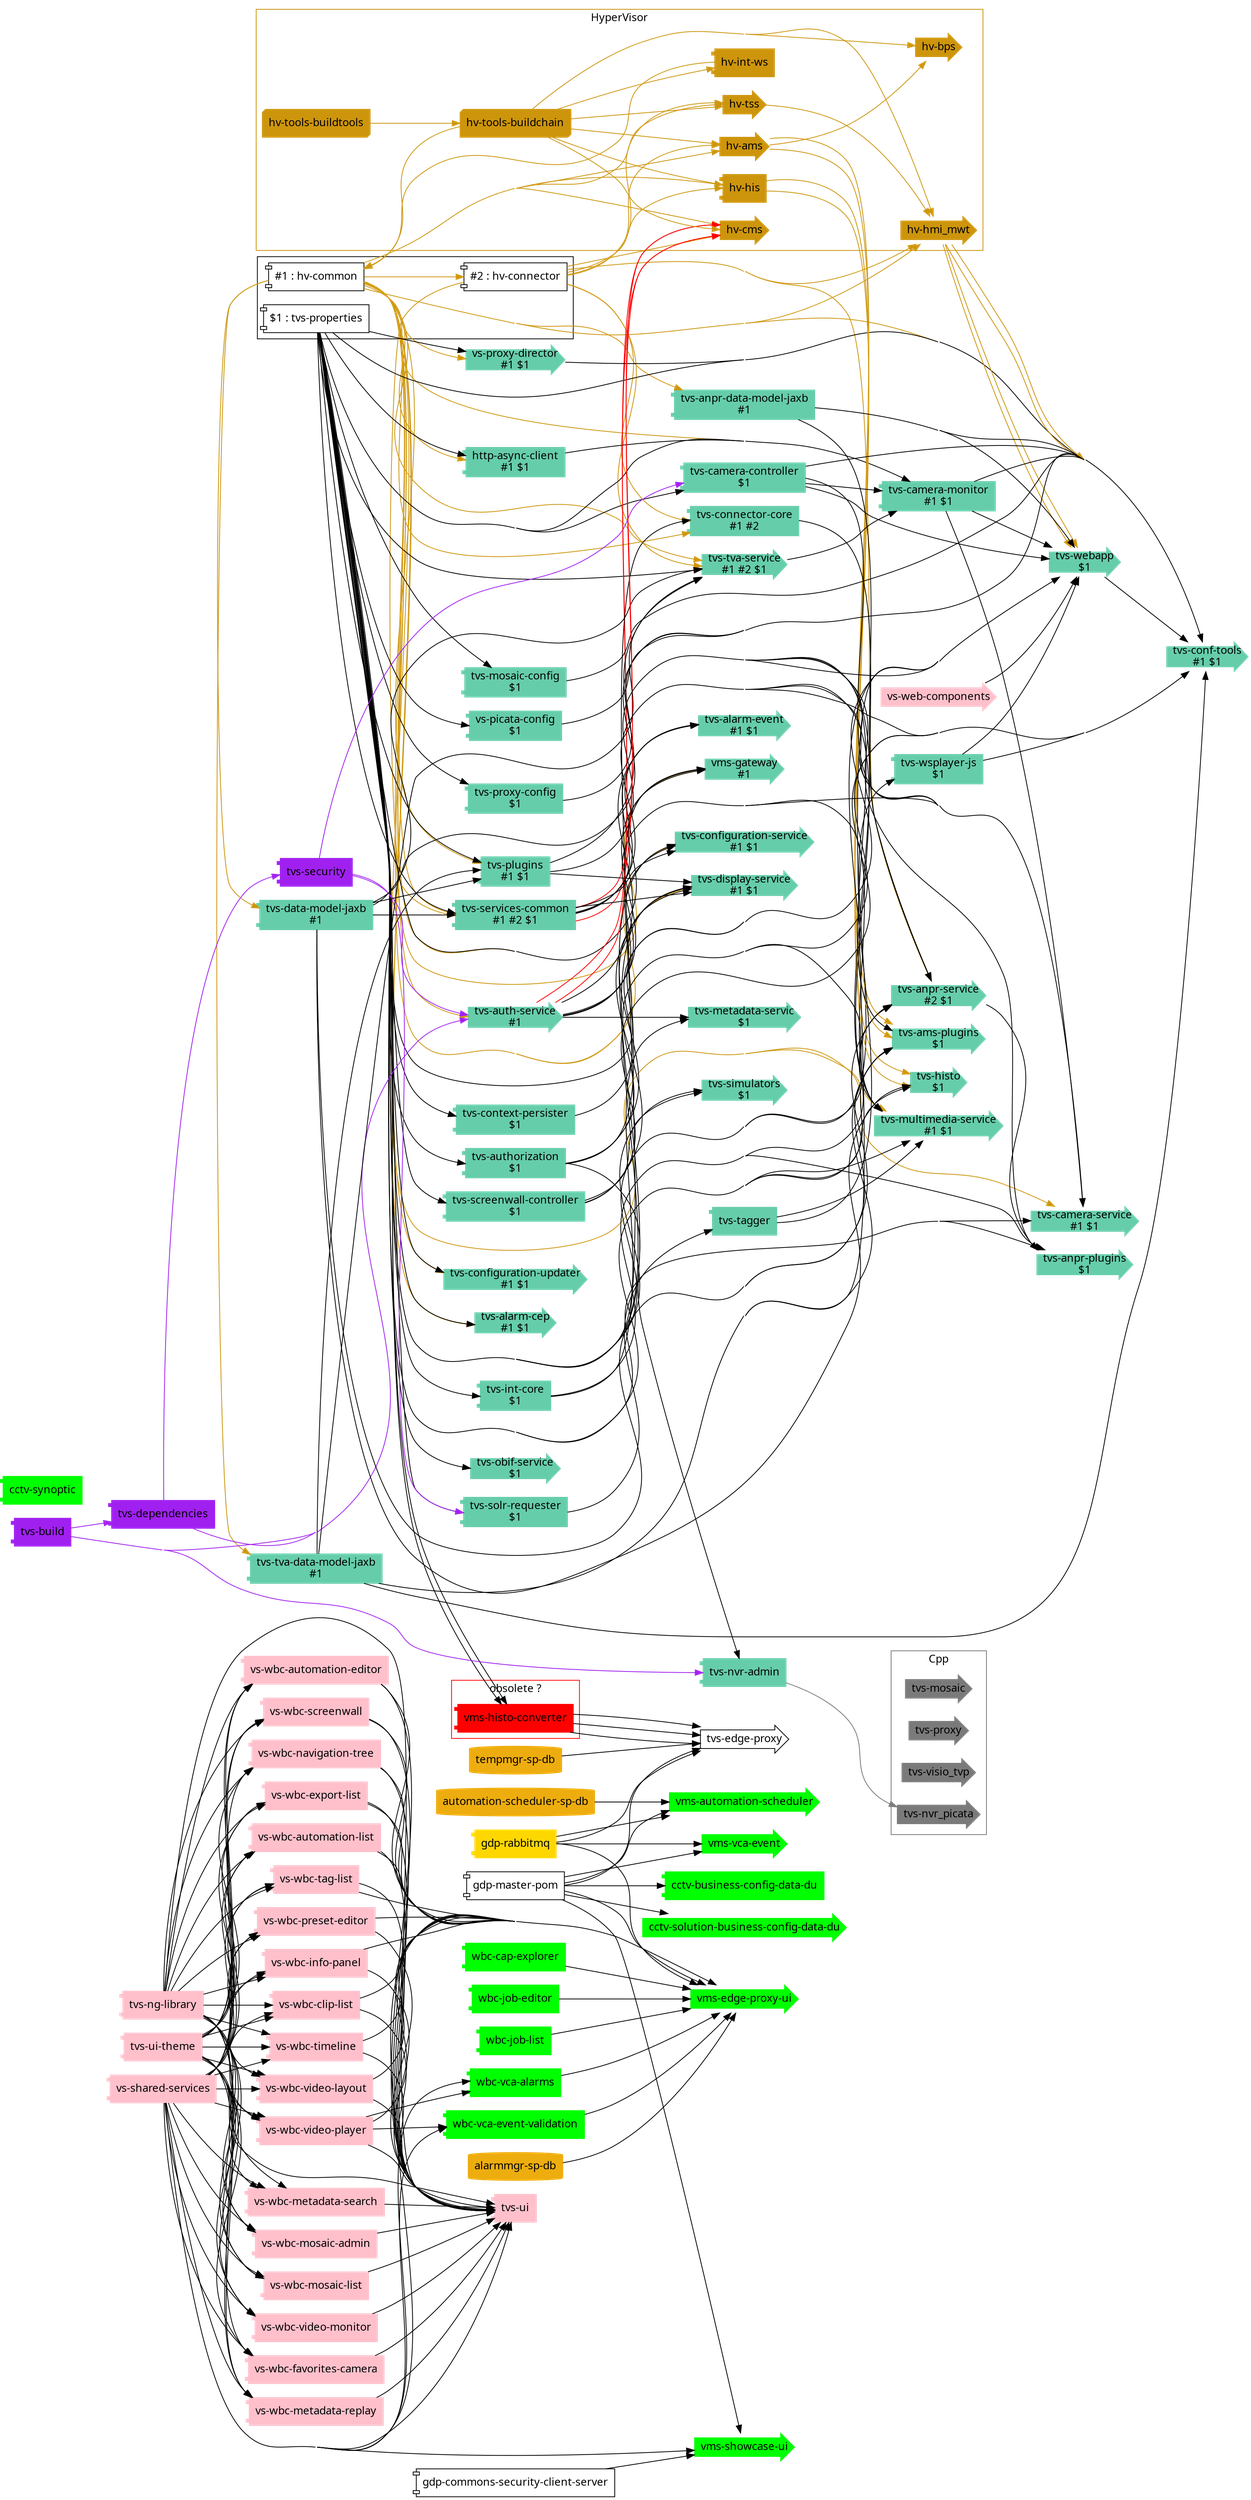 
digraph G {
  graph [fontname = "Handlee"];
  node [fontname = "Handlee",shape=component];
  edge [fontname = "Handlee"];
  rankdir=LR;
  overlap=false;
  bgcolor=transparent;
  concentrate=true;
  forcelabels=true;


	subgraph cluster_legende {
		"hv-common" [label="#1 : hv-common"];
		"hv-connector" [label="#2 : hv-connector"];	
		"tvs-properties" [label="$1 : tvs-properties"];	
	}	
    
    
#TVS
	subgraph hypervisor {
		color=darkgoldenrod3;
		label="HyperVisor";
		node [style=filled,color=darkgoldenrod3]
		"hv-his";
		"hv-ams";
		"hv-cms";
		"hv-hmi_mwt";
	}

	subgraph vHvOut {
		color=purple
		label="Décommissionnement HV";
		node [style=filled,color=purple]
		"tvs-security";
		"tvs-build";
		"tvs-dependencies";
	}

	subgraph cluster_cpp {
		color=gray48
		label="Cpp";
		node [style=filled,color=gray48]
		"tvs-mosaic";
		"tvs-proxy";
		"tvs-visio_tvp";
		"tvs-nvr_picata";
	}
	
	subgraph tvs {
	    color=aquamarine3
	    node [style=filled,color=aquamarine3]
		"http-async-client" [label="http-async-client\n#1 $1"]
		"tvs-alarm-cep" [label="tvs-alarm-cep\n#1 $1"]
		"tvs-alarm-event" [label="tvs-alarm-event\n#1 $1"]
		"tvs-ams-plugins" [label="tvs-ams-plugins\n$1"]
		"tvs-anpr-data-model-jaxb" [label="tvs-anpr-data-model-jaxb\n#1"]
		"tvs-anpr-plugins" [label="tvs-anpr-plugins\n$1"]
		"tvs-anpr-service"[label="tvs-anpr-service\n#2 $1"]
		"tvs-authorization" [label="tvs-authorization\n$1"]
		"tvs-auth-service" [label="tvs-auth-service\n#1"]
		"tvs-camera-controller"[label="tvs-camera-controller\n$1"]
		"tvs-camera-monitor" [label="tvs-camera-monitor\n#1 $1"]
		"tvs-camera-service" [label="tvs-camera-service\n#1 $1"]
		"tvs-configuration-service" [label="tvs-configuration-service\n#1 $1"]
		"tvs-configuration-updater" [label="tvs-configuration-updater\n#1 $1"]
		"tvs-conf-tools" [label="tvs-conf-tools\n#1 $1"]
		"tvs-connector-core" [label="tvs-connector-core\n#1 #2"]
		"tvs-context-persister" [label="tvs-context-persister\n$1"]
		"tvs-data-model-jaxb" [label="tvs-data-model-jaxb\n#1"]
		"tvs-display-service" [label="tvs-display-service\n#1 $1"]
		"tvs-histo" [label="tvs-histo\n$1"]
		"tvs-int-core" [label="tvs-int-core\n$1"]
		"tvs-metadata-service" [label="tvs-metadata-servic\n$1"]
		"tvs-mosaic-config" [label="tvs-mosaic-config\n$1"]
		"tvs-multimedia-service" [label="tvs-multimedia-service\n#1 $1"]
		"tvs-nvr-admin"
		"tvs-obif-service" [label="tvs-obif-service\n$1"]
		"tvs-picata-config" [label="vs-picata-config\n$1"]
		"tvs-plugins" [label="tvs-plugins\n#1 $1"]
		"tvs-properties"
		"tvs-proxy-config" [label="tvs-proxy-config\n$1"]
		"tvs-proxy-director" [label="vs-proxy-director\n#1 $1"]
		"tvs-screenwall-controller" [label="tvs-screenwall-controller\n$1"]
		"tvs-services-common" [label="tvs-services-common\n#1 #2 $1"]
		"tvs-simulators" [label="tvs-simulators\n$1"]
		"tvs-solr-requester" [label="tvs-solr-requester\n$1"]
		"tvs-tagger"
		"tvs-tva-data-model-jaxb" [label="tvs-tva-data-model-jaxb\n#1"]
		"tvs-tva-service" [label="tvs-tva-service\n#1 #2 $1"]
		"tvs-webapp" [label="tvs-webapp\n$1"]
		"tvs-wsplayer-js" [label="tvs-wsplayer-js\n$1"]
		"vms-gateway" [label="vms-gateway\n#1"]
		"vs-web-components"
	}

	subgraph link_hv2tvs {
	    edge [style=filled,color=darkgoldenrod3]
		"hv-ams" -> "tvs-ams-plugins" ;
		"hv-his" -> "tvs-histo";
		"hv-hmi_mwt" -> "tvs-conf-tools";
		"hv-hmi_mwt" -> "tvs-webapp" ;
	}
	
	subgraph link_tvs2hv {	
	    edge [style=filled,color=red]
	    "tvs-auth-service" -> "hv-cms";
		"tvs-services-common" -> "hv-cms";
	}

	subgraph link_tvs_core {	
		"http-async-client" -> "tvs-camera-monitor" ;
		"tvs-anpr-data-model-jaxb" -> "tvs-anpr-service" ;
		"tvs-anpr-data-model-jaxb" -> "tvs-conf-tools";
		"tvs-anpr-data-model-jaxb" -> "tvs-webapp" ;
		"tvs-anpr-service" -> "tvs-anpr-plugins" ;
		"tvs-auth-service" -> "tvs-alarm-event" ;
		"tvs-auth-service" -> "tvs-camera-service";
		"tvs-auth-service" -> "tvs-configuration-service";
		"tvs-auth-service" -> "tvs-display-service";
		"tvs-auth-service" -> "tvs-metadata-service"[weight=100];
		"tvs-auth-service" -> "tvs-multimedia-service"; 
		"tvs-auth-service" -> "vms-gateway";
		"tvs-authorization" -> "tvs-conf-tools";
		"tvs-authorization" -> "tvs-display-service" ;
		"tvs-authorization" -> "tvs-multimedia-service" ; 
		"tvs-authorization" -> "tvs-nvr-admin";
		"tvs-authorization" -> "vms-gateway";
		"tvs-build" -> "tvs-auth-service"[color=purple] ;
		"tvs-build" -> "tvs-dependencies"[color=purple]
		"tvs-build" -> "tvs-nvr-admin"[color=purple];
		"tvs-camera-controller" -> "tvs-camera-monitor" ;
		"tvs-camera-controller" -> "tvs-camera-service";
		"tvs-camera-controller" -> "tvs-conf-tools";
		"tvs-camera-controller" -> "tvs-webapp" ;  
		"tvs-camera-monitor" -> "tvs-camera-service";
		"tvs-camera-monitor" -> "tvs-conf-tools";
		"tvs-camera-monitor" -> "tvs-webapp" ;
		"tvs-connector-core" -> "tvs-anpr-service" ;
		"tvs-context-persister" -> "tvs-webapp" ;
		"tvs-data-model-jaxb" -> "tvs-ams-plugins" ;
		"tvs-data-model-jaxb" -> "tvs-anpr-service" ;
		"tvs-data-model-jaxb" -> "tvs-conf-tools";
		"tvs-data-model-jaxb" -> "tvs-histo" ;
		"tvs-data-model-jaxb" -> "tvs-plugins" ;
		"tvs-data-model-jaxb" -> "tvs-services-common";
		"tvs-data-model-jaxb" -> "tvs-tva-service";
		"tvs-dependencies" -> "tvs-auth-service"[color=purple] ;
		"tvs-dependencies" -> "tvs-security"[color=purple];
		"tvs-int-core" -> "tvs-anpr-plugins" ;
		"tvs-int-core" -> "tvs-anpr-service" ;
		"tvs-int-core" -> "tvs-connector-core";
		"tvs-mosaic-config" -> "tvs-conf-tools";
		"tvs-nvr-admin" -> "tvs-nvr_picata"[color=gray48];
		"tvs-picata-config" -> "tvs-conf-tools";
		"tvs-plugins" -> "tvs-ams-plugins" ;
		"tvs-plugins" -> "tvs-anpr-plugins" ;
		"tvs-plugins" -> "tvs-camera-service";
		"tvs-plugins" -> "tvs-display-service" ;
		"tvs-plugins" -> "tvs-multimedia-service" ; 
		"tvs-plugins" -> "tvs-tva-service" ;
		"tvs-plugins" -> "tvs-webapp" ;
		"tvs-proxy-config" -> "tvs-conf-tools";
		"tvs-proxy-director" -> "tvs-conf-tools";
		"tvs-screenwall-controller" -> "tvs-conf-tools";
		"tvs-screenwall-controller" -> "tvs-display-service" ;
		"tvs-screenwall-controller" -> "tvs-simulators" ;
		"tvs-security" -> "tvs-auth-service"[color=purple] ;
		"tvs-security" -> "tvs-camera-controller"[color=purple] ;
		"tvs-security" -> "tvs-solr-requester"[color=purple];
		"tvs-services-common" -> "tvs-alarm-event" ;
		"tvs-services-common" -> "tvs-camera-service";
		"tvs-services-common" -> "tvs-conf-tools";
		"tvs-services-common" -> "tvs-configuration-service";
		"tvs-services-common" -> "tvs-display-service" ;
		"tvs-services-common" -> "tvs-multimedia-service" ; 
		"tvs-services-common" -> "vms-gateway";
		"tvs-solr-requester" -> "tvs-tagger" ; 
		"tvs-tagger" -> "tvs-multimedia-service" ; 
		"tvs-tagger" -> "tvs-webapp" ;
		"tvs-tva-data-model-jaxb" -> "tvs-ams-plugins" ;
		"tvs-tva-data-model-jaxb" -> "tvs-conf-tools";
		"tvs-tva-data-model-jaxb" -> "tvs-plugins" ;
		"tvs-tva-data-model-jaxb" -> "tvs-tva-service" ;
		"tvs-tva-data-model-jaxb" -> "tvs-webapp" ;
		"tvs-tva-service" -> "tvs-camera-monitor" ;
		"tvs-webapp" -> "tvs-conf-tools";
		"tvs-wsplayer-js" -> "tvs-conf-tools";
		"tvs-wsplayer-js" -> "tvs-webapp" ;
		"vs-web-components" -> "tvs-webapp" ;
		"vs-web-components" [style=filled,color=pink,shape="box3d"];
	}
	
#delivery tvs
	subgraph delivery {
		"tvs-alarm-cep"[shape=rarrow];
		"tvs-alarm-event"[shape=rarrow];
		"tvs-ams-plugins"[shape=rarrow];
		"tvs-anpr-plugins"[shape=rarrow];
		"tvs-anpr-service"[shape=rarrow];
		"tvs-auth-service"[shape=rarrow];
		"tvs-camera-service"[shape=rarrow];
		"tvs-configuration-service"[shape=rarrow];
		"tvs-configuration-updater"[shape=rarrow];
		"tvs-conf-tools"[shape=rarrow];
		"tvs-display-service"[shape=rarrow];
		"tvs-histo"[shape=rarrow];
		"tvs-metadata-service"[shape=rarrow];
		"tvs-multimedia-service"[shape=rarrow];
		"tvs-obif-service"[shape=rarrow];
		"tvs-proxy-director"[shape=rarrow];
		"tvs-simulators"[shape=rarrow];
		"tvs-tva-service"[shape=rarrow];
		"tvs-webapp"[shape=rarrow];
		"vms-gateway"[shape=rarrow];
		"vs-web-components"[shape=rarrow];
		"hv-ams"[shape=rarrow];
		"hv-cms"[shape=rarrow];
		"hv-hmi_mwt"[shape=rarrow];
		"tvs-mosaic"[shape=rarrow];
		"tvs-proxy"[shape=rarrow];
		"tvs-visio_tvp"[shape=rarrow];
		"tvs-nvr_picata"[shape=rarrow];
	}
	


#TVS
	subgraph cluster_hypervisor {
		color=darkgoldenrod3;
		label="HyperVisor";
		node [style=filled,color=darkgoldenrod3]
		"hv-common";
		"hv-connector";
		"hv-his";
		"hv-int-ws";
		"hv-ams";
		"hv-bps";
		"hv-cms";
		"hv-hmi_mwt";
		"hv-tss";
		"hv-tools-buildchain"[shape=box3d];
		"hv-tools-buildtools"[shape=box3d];
	}
	
	subgraph link_hv_core {	
        edge [style=filled,color=darkgoldenrod3]
        "hv-tools-buildchain" -> "hv-ams" ;
        "hv-common" -> "hv-ams" ;
        "hv-connector" -> "hv-ams" ;
        "hv-tools-buildchain" -> "hv-bps" ;
        "hv-ams" -> "hv-bps" ;
        "hv-common" -> "hv-cms" ;
        "hv-connector" -> "hv-cms" ;
        "hv-tools-buildchain" -> "hv-cms";
        "hv-int-ws" -> "hv-common"  ;
        "hv-tools-buildchain" -> "hv-common"  ;
        "hv-common" -> "hv-connector";
        "hv-common" -> "hv-his" ;
        "hv-connector" -> "hv-his" ;
        "hv-tools-buildchain" -> "hv-his" ;
        "hv-tools-buildchain" -> "hv-hmi_mwt" ;
        "hv-tss" -> "hv-hmi_mwt" ;
        "hv-connector" -> "hv-hmi_mwt" ;
        "hv-common" -> "hv-hmi_mwt";
        "hv-tools-buildchain" -> "hv-int-ws" ;
        "hv-tools-buildtools" -> "hv-tools-buildchain";
        "hv-tools-buildchain" -> "hv-tss" ;
        "hv-connector" -> "hv-tss" ;
        "hv-common" -> "hv-tss" ;
	}
	
	subgraph link_hv2tvs {
	    edge [style=filled,color=darkgoldenrod3]
        "hv-common" -> "http-async-client";
        "hv-common" -> "tvs-alarm-cep" ;
        "hv-common" -> "tvs-alarm-event" ;
        "hv-ams" -> "tvs-ams-plugins" ;
        "hv-common" -> "tvs-anpr-data-model-jaxb";
        "hv-connector" -> "tvs-anpr-service" ;
        "hv-common" -> "tvs-auth-service" ;
        "hv-common" -> "tvs-camera-monitor" ;
        "hv-common" -> "tvs-camera-service";
        "hv-common" -> "tvs-configuration-service";
        "hv-common" -> "tvs-configuration-updater";
        "hv-common" -> "tvs-conf-tools";
        "hv-hmi_mwt" -> "tvs-conf-tools";
        "hv-connector" -> "tvs-connector-core";
        "hv-common" -> "tvs-connector-core";
        "hv-common" -> "tvs-data-model-jaxb";
        "hv-common" -> "tvs-display-service" ;
        "hv-his" -> "tvs-histo";
        "hv-common" -> "tvs-multimedia-service" ; 
        "hv-common" -> "tvs-plugins";
        "hv-common" -> "tvs-proxy-director" ;
        "hv-common" -> "tvs-services-common" ;
        "hv-connector" -> "tvs-services-common" ;
        "hv-common" -> "tvs-tva-data-model-jaxb";
        "hv-common" -> "tvs-tva-service" ;
        "hv-connector" -> "tvs-tva-service" ;
        "hv-hmi_mwt" -> "tvs-webapp" ;
        "hv-common" -> "vms-gateway";

	}
	
	subgraph link_tvs2hv {	
	    edge [style=filled,color=red]
	    "tvs-auth-service" -> "hv-cms";
		"tvs-services-common" -> "hv-cms";
	}


#delivery tvs
	subgraph delivery {
		"tvs-alarm-cep"[shape=rarrow];
		"tvs-alarm-event"[shape=rarrow];
		"tvs-ams-plugins"[shape=rarrow];
		"tvs-anpr-service"[shape=rarrow];
		"tvs-auth-service"[shape=rarrow];
		"tvs-camera-service"[shape=rarrow];
		"tvs-configuration-service"[shape=rarrow];
		"tvs-configuration-updater"[shape=rarrow];
		"tvs-conf-tools"[shape=rarrow];
		"tvs-display-service"[shape=rarrow];
		"tvs-histo"[shape=rarrow];
		"tvs-multimedia-service"[shape=rarrow];
		"tvs-proxy-director"[shape=rarrow];
		"tvs-tva-service"[shape=rarrow];
		"tvs-webapp"[shape=rarrow];
		"vms-gateway"[shape=rarrow];
		"hv-ams"[shape=rarrow];
		"hv-bps"[shape=rarrow];
		"hv-cms"[shape=rarrow];
		"hv-hmi_mwt"[shape=rarrow];
		"hv-tss"[shape=rarrow];
	}


	subgraph vs_wbc {
		color=pink
		label="vs-web-components";
		node [style=filled,color=pink]
		"tvs-ng-library";
		"tvs-ui-theme";
		"vs-shared-services";
		"vs-wbc-automation-editor";
		"vs-wbc-automation-list";
		"vs-wbc-clip-list";
		"vs-wbc-export-list";
		"vs-wbc-favorites-camera";
		"vs-wbc-info-panel";
		"vs-wbc-metadata-replay";
		"vs-wbc-metadata-search";
		"vs-wbc-mosaic-admin";
		"vs-wbc-mosaic-list";
		"vs-wbc-navigation-tree";
		"vs-wbc-preset-editor";
		"vs-wbc-screenwall";
		"vs-wbc-tag-list";
		"vs-wbc-timeline";
		"vs-wbc-video-layout";
		"vs-wbc-video-monitor";
		"vs-wbc-video-player";
		"tvs-ui";
	}
	
	subgraph cluster_vms {
		color=red
		label="obsolete ?";
		node [style=filled,color=red]
		"vms-histo-converter";
	}  


	subgraph link_vs_web_components {
		"tvs-ng-library" -> "tvs-ui";
		"tvs-ui-theme" -> "tvs-ui";
		"vs-shared-services" -> "tvs-ui";

		"vs-wbc-automation-editor" -> "tvs-ui";
		"vs-wbc-automation-list" -> "tvs-ui";
		"vs-wbc-clip-list" -> "tvs-ui";
		"vs-wbc-metadata-replay" -> "tvs-ui";
		"vs-wbc-metadata-search" -> "tvs-ui";
		"vs-wbc-mosaic-admin" -> "tvs-ui";
		"vs-wbc-mosaic-list" -> "tvs-ui";
		"vs-wbc-navigation-tree" -> "tvs-ui";
		"vs-wbc-preset-editor" -> "tvs-ui";
		"vs-wbc-screenwall" -> "tvs-ui";
		"vs-wbc-tag-list" -> "tvs-ui";
		"vs-wbc-export-list" -> "tvs-ui";
		"vs-wbc-timeline" -> "tvs-ui";
		"vs-wbc-video-player" -> "tvs-ui";
		"vs-wbc-video-layout" -> "tvs-ui";
		"vs-wbc-info-panel" -> "tvs-ui";
		"vs-wbc-favorites-camera" -> "tvs-ui";
		"vs-wbc-video-monitor" -> "tvs-ui";
		
		"tvs-ng-library" -> "vs-wbc-automation-editor";
		"tvs-ng-library" -> "vs-wbc-automation-list";
		"tvs-ng-library" -> "vs-wbc-clip-list";
		"tvs-ng-library" -> "vs-wbc-metadata-replay";
		"tvs-ng-library" -> "vs-wbc-metadata-search";
		"tvs-ng-library" -> "vs-wbc-mosaic-admin";
		"tvs-ng-library" -> "vs-wbc-mosaic-list";
		"tvs-ng-library" -> "vs-wbc-navigation-tree";
		"tvs-ng-library" -> "vs-wbc-preset-editor";
		"tvs-ng-library" -> "vs-wbc-screenwall";
		"tvs-ng-library" -> "vs-wbc-tag-list";
		"tvs-ng-library" -> "vs-wbc-export-list";
		"tvs-ng-library" -> "vs-wbc-timeline";
		"tvs-ng-library" -> "vs-wbc-video-player";
		"tvs-ng-library" -> "vs-wbc-video-layout";
		"tvs-ng-library" -> "vs-wbc-info-panel";
		"tvs-ng-library" -> "vs-wbc-favorites-camera";
		"tvs-ng-library" -> "vs-wbc-video-monitor";
		
		"tvs-ui-theme" -> "vs-wbc-automation-editor";
		"tvs-ui-theme" -> "vs-wbc-automation-list";
		"tvs-ui-theme" -> "vs-wbc-clip-list";
		"tvs-ui-theme" -> "vs-wbc-metadata-replay";
		"tvs-ui-theme" -> "vs-wbc-metadata-search";
		"tvs-ui-theme" -> "vs-wbc-mosaic-admin";
		"tvs-ui-theme" -> "vs-wbc-mosaic-list";
		"tvs-ui-theme" -> "vs-wbc-navigation-tree";
		"tvs-ui-theme" -> "vs-wbc-preset-editor";
		"tvs-ui-theme" -> "vs-wbc-screenwall";
		"tvs-ui-theme" -> "vs-wbc-tag-list";
		"tvs-ui-theme" -> "vs-wbc-export-list";
		"tvs-ui-theme" -> "vs-wbc-timeline";
		"tvs-ui-theme" -> "vs-wbc-video-player";
		"tvs-ui-theme" -> "vs-wbc-video-layout";
		"tvs-ui-theme" -> "vs-wbc-info-panel";
		"tvs-ui-theme" -> "vs-wbc-favorites-camera";
	    "tvs-ui-theme" -> "vs-wbc-video-monitor";
	
		"vs-shared-services" -> "vs-wbc-automation-editor";
		"vs-shared-services" -> "vs-wbc-automation-list";
		"vs-shared-services" -> "vs-wbc-clip-list";
		"vs-shared-services" -> "vs-wbc-metadata-replay";
		"vs-shared-services" -> "vs-wbc-metadata-search";
		"vs-shared-services" -> "vs-wbc-mosaic-admin";
		"vs-shared-services" -> "vs-wbc-mosaic-list";
		"vs-shared-services" -> "vs-wbc-navigation-tree";
		"vs-shared-services" -> "vs-wbc-preset-editor";
		"vs-shared-services" -> "vs-wbc-screenwall";
		"vs-shared-services" -> "vs-wbc-tag-list";
		"vs-shared-services" -> "vs-wbc-export-list";
		"vs-shared-services" -> "vs-wbc-timeline";
		"vs-shared-services" -> "vs-wbc-video-player";
		"vs-shared-services" -> "vs-wbc-video-layout";
		"vs-shared-services" -> "vs-wbc-info-panel";
		"vs-shared-services" -> "vs-wbc-favorites-camera";
		"vs-shared-services" -> "vs-wbc-video-monitor";
		
		"tvs-properties"->"vms-histo-converter"->"tvs-edge-proxy"
	}


	
	subgraph vs_wbc {
		color=pink
		label="vs-web-components";
		node [style=filled,color=pink]
		"tvs-ng-library";
		"tvs-ui-theme";
		"vs-shared-services";
		"vs-wbc-automation-editor";
		"vs-wbc-automation-list";
		"vs-wbc-clip-list";
		"vs-wbc-export-list";
		"vs-wbc-favorites-camera";
		"vs-wbc-info-panel";
		"vs-wbc-metadata-replay";
		"vs-wbc-metadata-search";
		"vs-wbc-mosaic-admin";
		"vs-wbc-mosaic-list";
		"vs-wbc-navigation-tree";
		"vs-wbc-preset-editor";
		"vs-wbc-screenwall";
		"vs-wbc-tag-list";
		"vs-wbc-timeline";
		"vs-wbc-video-layout";
		"vs-wbc-video-monitor";
		"vs-wbc-video-player";
		"tvs-ui";
	}
	
	subgraph cluster_vms {
		color=red
		label="obsolete ?";
		node [style=filled,color=red]
		"vms-histo-converter";
	}  


	subgraph link_vs_web_components {
		"tvs-ng-library" -> "tvs-ui";
		"tvs-ui-theme" -> "tvs-ui";
		"vs-shared-services" -> "tvs-ui";

		"vs-wbc-automation-editor" -> "tvs-ui";
		"vs-wbc-automation-list" -> "tvs-ui";
		"vs-wbc-clip-list" -> "tvs-ui";
		"vs-wbc-metadata-replay" -> "tvs-ui";
		"vs-wbc-metadata-search" -> "tvs-ui";
		"vs-wbc-mosaic-admin" -> "tvs-ui";
		"vs-wbc-mosaic-list" -> "tvs-ui";
		"vs-wbc-navigation-tree" -> "tvs-ui";
		"vs-wbc-preset-editor" -> "tvs-ui";
		"vs-wbc-screenwall" -> "tvs-ui";
		"vs-wbc-tag-list" -> "tvs-ui";
		"vs-wbc-export-list" -> "tvs-ui";
		"vs-wbc-timeline" -> "tvs-ui";
		"vs-wbc-video-player" -> "tvs-ui";
		"vs-wbc-video-layout" -> "tvs-ui";
		"vs-wbc-info-panel" -> "tvs-ui";
		"vs-wbc-favorites-camera" -> "tvs-ui";
		"vs-wbc-video-monitor" -> "tvs-ui";
		
		"tvs-ng-library" -> "vs-wbc-automation-editor";
		"tvs-ng-library" -> "vs-wbc-automation-list";
		"tvs-ng-library" -> "vs-wbc-clip-list";
		"tvs-ng-library" -> "vs-wbc-metadata-replay";
		"tvs-ng-library" -> "vs-wbc-metadata-search";
		"tvs-ng-library" -> "vs-wbc-mosaic-admin";
		"tvs-ng-library" -> "vs-wbc-mosaic-list";
		"tvs-ng-library" -> "vs-wbc-navigation-tree";
		"tvs-ng-library" -> "vs-wbc-preset-editor";
		"tvs-ng-library" -> "vs-wbc-screenwall";
		"tvs-ng-library" -> "vs-wbc-tag-list";
		"tvs-ng-library" -> "vs-wbc-export-list";
		"tvs-ng-library" -> "vs-wbc-timeline";
		"tvs-ng-library" -> "vs-wbc-video-player";
		"tvs-ng-library" -> "vs-wbc-video-layout";
		"tvs-ng-library" -> "vs-wbc-info-panel";
		"tvs-ng-library" -> "vs-wbc-favorites-camera";
		"tvs-ng-library" -> "vs-wbc-video-monitor";
		
		"tvs-ui-theme" -> "vs-wbc-automation-editor";
		"tvs-ui-theme" -> "vs-wbc-automation-list";
		"tvs-ui-theme" -> "vs-wbc-clip-list";
		"tvs-ui-theme" -> "vs-wbc-metadata-replay";
		"tvs-ui-theme" -> "vs-wbc-metadata-search";
		"tvs-ui-theme" -> "vs-wbc-mosaic-admin";
		"tvs-ui-theme" -> "vs-wbc-mosaic-list";
		"tvs-ui-theme" -> "vs-wbc-navigation-tree";
		"tvs-ui-theme" -> "vs-wbc-preset-editor";
		"tvs-ui-theme" -> "vs-wbc-screenwall";
		"tvs-ui-theme" -> "vs-wbc-tag-list";
		"tvs-ui-theme" -> "vs-wbc-export-list";
		"tvs-ui-theme" -> "vs-wbc-timeline";
		"tvs-ui-theme" -> "vs-wbc-video-player";
		"tvs-ui-theme" -> "vs-wbc-video-layout";
		"tvs-ui-theme" -> "vs-wbc-info-panel";
		"tvs-ui-theme" -> "vs-wbc-favorites-camera";
	    "tvs-ui-theme" -> "vs-wbc-video-monitor";
	
		"vs-shared-services" -> "vs-wbc-automation-editor";
		"vs-shared-services" -> "vs-wbc-automation-list";
		"vs-shared-services" -> "vs-wbc-clip-list";
		"vs-shared-services" -> "vs-wbc-metadata-replay";
		"vs-shared-services" -> "vs-wbc-metadata-search";
		"vs-shared-services" -> "vs-wbc-mosaic-admin";
		"vs-shared-services" -> "vs-wbc-mosaic-list";
		"vs-shared-services" -> "vs-wbc-navigation-tree";
		"vs-shared-services" -> "vs-wbc-preset-editor";
		"vs-shared-services" -> "vs-wbc-screenwall";
		"vs-shared-services" -> "vs-wbc-tag-list";
		"vs-shared-services" -> "vs-wbc-export-list";
		"vs-shared-services" -> "vs-wbc-timeline";
		"vs-shared-services" -> "vs-wbc-video-player";
		"vs-shared-services" -> "vs-wbc-video-layout";
		"vs-shared-services" -> "vs-wbc-info-panel";
		"vs-shared-services" -> "vs-wbc-favorites-camera";
		"vs-shared-services" -> "vs-wbc-video-monitor";
		
		"tvs-properties"->"vms-histo-converter"->"tvs-edge-proxy"
	}
	

	subgraph CCTV_3G {
		color=green
		label="CCTV 3G";
		node [style=filled,color=green]
		
		"cctv-business-config-data-du"
		"cctv-solution-business-config-data-du"
		"cctv-synoptic"
		"tvs-edge-proxy"
		"vms-automation-scheduler"
		"vms-edge-proxy-ui"
		"vms-showcase-ui"
		"vms-vca-event"
		"wbc-cap-explorer"
		"wbc-job-editor"
		"wbc-job-list"
		"wbc-vca-alarms"
		"wbc-vca-event-validation"
	}
	
	subgraph cf_services {
		color=gold
		label="cf services";
		node [style=filled,color=gold]
		"gdp-rabbitmq"
	}

	subgraph cf_databases {
		color=darkgoldenrod2
		label="cf services";
		fixedsize=shape;
		node [style=filled,shape=cylinder,color=darkgoldenrod2]
		"alarmmgr-sp-db"
		"automation-scheduler-sp-db"
		"tempmgr-sp-db"
	}

	subgraph link_cctv_3g_components {	
		{"gdp-master-pom"}->"cctv-business-config-data-du"

		{"gdp-master-pom"}->"cctv-solution-business-config-data-du"

		{"gdp-master-pom",
		"gdp-rabbitmq",
		"vms-histo-converter",
		"tempmgr-sp-db"}->"tvs-edge-proxy"
		
		{"gdp-master-pom",
		"gdp-rabbitmq",
		"automation-scheduler-sp-db"}->"vms-automation-scheduler"
			
		{"gdp-master-pom",
		"alarmmgr-sp-db",
		"gdp-rabbitmq",
		"vs-wbc-automation-editor",
		"vs-wbc-automation-list",
		"vs-wbc-clip-list",
		"vs-wbc-export-list",
		"vs-wbc-preset-editor",
		"vs-wbc-screenwall",
		"vs-wbc-tag-list",
		"vs-wbc-timeline",
		"vs-wbc-video-player",
		"vs-wbc-info-panel",
		"vs-wbc-navigation-tree",
		"vs-wbc-video-layout",
		"vs-shared-services",
		"wbc-cap-explorer",
		"wbc-vca-event-validation",
		"wbc-vca-alarms",
		"wbc-job-editor",
		"wbc-job-list"}->"vms-edge-proxy-ui"
		
		{"gdp-master-pom",
		"gdp-commons-security-client-server",
		"vs-shared-services"}->"vms-showcase-ui"
		
		{"gdp-master-pom","gdp-rabbitmq"}->"vms-vca-event"
    	{"vs-wbc-video-player","vs-shared-services"}->"wbc-vca-alarms"
    	{"vs-wbc-video-player","vs-shared-services"}->"wbc-vca-event-validation"
    }

#delivery cctv
	subgraph delivery_cctv {
		"tvs-edge-proxy"[shape=rarrow];
		"vms-edge-proxy-ui"[shape=rarrow];
		"vms-automation-scheduler"[shape=rarrow];
		"vms-showcase-ui"[shape=rarrow];
		"vms-vca-event"[shape=rarrow];
		"cctv-solution-business-config-data-du"[shape=rarrow];
	}  

#delivery cctv
	subgraph tvs_dependency {
	 		"tvs-properties" -> "http-async-client" ;
	 		"tvs-properties" -> "tvs-alarm-cep" ;
	 		"tvs-properties" -> "tvs-alarm-event" ;
	 		"tvs-properties" -> "tvs-ams-plugins" ;
	 		"tvs-properties" -> "tvs-anpr-plugins" ;
			"tvs-properties" -> "tvs-anpr-service" ;
	 		"tvs-properties" -> "tvs-authorization" ;
	 		"tvs-properties" -> "tvs-camera-controller" ;
	 		"tvs-properties" -> "tvs-camera-monitor" ;
	 		"tvs-properties" -> "tvs-camera-service";
	 		"tvs-properties" -> "tvs-configuration-service";
	 		"tvs-properties" -> "tvs-configuration-updater" ;
	 		"tvs-properties" -> "tvs-conf-tools";
	 		"tvs-properties" -> "tvs-context-persister" ; 
	 		"tvs-properties" -> "tvs-display-service" ;
	 		"tvs-properties" -> "tvs-histo" ;
	 		"tvs-properties" -> "tvs-int-core" ;  
			"tvs-properties" -> "tvs-metadata-service" ;
	 		"tvs-properties" -> "tvs-mosaic-config";
	 		"tvs-properties" -> "tvs-multimedia-service" ; 
			"tvs-properties" -> "tvs-obif-service" ;
	 		"tvs-properties" -> "tvs-picata-config";
	  		"tvs-properties" -> "tvs-plugins";
	 		"tvs-properties" -> "tvs-proxy-config";
	 		"tvs-properties" -> "tvs-proxy-director" ;
	 		"tvs-properties" -> "tvs-screenwall-controller" ;
	 		"tvs-properties" -> "tvs-services-common" ;
	 		"tvs-properties" -> "tvs-simulators" ;
	 		"tvs-properties" -> "tvs-solr-requester" ;
	  		"tvs-properties" -> "tvs-tva-service" ;
	 		"tvs-properties" -> "tvs-webapp" ;
	  		"tvs-properties" -> "tvs-wsplayer-js" ;
	}

}
